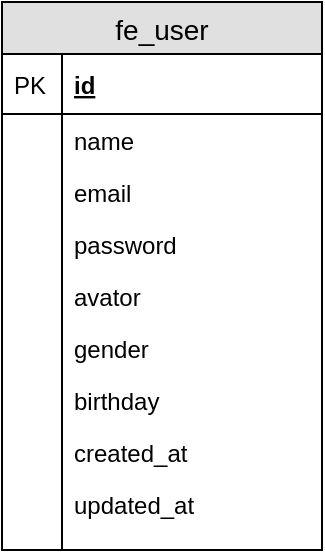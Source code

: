 <mxfile version="12.5.1" type="github">
  <diagram id="NpX0cxgl5t1VBrrAzQDv" name="Page-1">
    <mxGraphModel dx="2066" dy="1131" grid="1" gridSize="10" guides="1" tooltips="1" connect="1" arrows="1" fold="1" page="1" pageScale="1" pageWidth="827" pageHeight="1169" math="0" shadow="0">
      <root>
        <mxCell id="0"/>
        <mxCell id="1" parent="0"/>
        <mxCell id="j4Y0C1MUfTI4aNyCx_LK-1" value="fe_user" style="swimlane;fontStyle=0;childLayout=stackLayout;horizontal=1;startSize=26;fillColor=#e0e0e0;horizontalStack=0;resizeParent=1;resizeParentMax=0;resizeLast=0;collapsible=1;marginBottom=0;swimlaneFillColor=#ffffff;align=center;fontSize=14;" vertex="1" parent="1">
          <mxGeometry x="120" y="120" width="160" height="274" as="geometry"/>
        </mxCell>
        <mxCell id="j4Y0C1MUfTI4aNyCx_LK-2" value="id" style="shape=partialRectangle;top=0;left=0;right=0;bottom=1;align=left;verticalAlign=middle;fillColor=none;spacingLeft=34;spacingRight=4;overflow=hidden;rotatable=0;points=[[0,0.5],[1,0.5]];portConstraint=eastwest;dropTarget=0;fontStyle=5;fontSize=12;" vertex="1" parent="j4Y0C1MUfTI4aNyCx_LK-1">
          <mxGeometry y="26" width="160" height="30" as="geometry"/>
        </mxCell>
        <mxCell id="j4Y0C1MUfTI4aNyCx_LK-3" value="PK" style="shape=partialRectangle;top=0;left=0;bottom=0;fillColor=none;align=left;verticalAlign=middle;spacingLeft=4;spacingRight=4;overflow=hidden;rotatable=0;points=[];portConstraint=eastwest;part=1;fontSize=12;" vertex="1" connectable="0" parent="j4Y0C1MUfTI4aNyCx_LK-2">
          <mxGeometry width="30" height="30" as="geometry"/>
        </mxCell>
        <mxCell id="j4Y0C1MUfTI4aNyCx_LK-4" value="name" style="shape=partialRectangle;top=0;left=0;right=0;bottom=0;align=left;verticalAlign=top;fillColor=none;spacingLeft=34;spacingRight=4;overflow=hidden;rotatable=0;points=[[0,0.5],[1,0.5]];portConstraint=eastwest;dropTarget=0;fontSize=12;" vertex="1" parent="j4Y0C1MUfTI4aNyCx_LK-1">
          <mxGeometry y="56" width="160" height="26" as="geometry"/>
        </mxCell>
        <mxCell id="j4Y0C1MUfTI4aNyCx_LK-5" value="" style="shape=partialRectangle;top=0;left=0;bottom=0;fillColor=none;align=left;verticalAlign=top;spacingLeft=4;spacingRight=4;overflow=hidden;rotatable=0;points=[];portConstraint=eastwest;part=1;fontSize=12;" vertex="1" connectable="0" parent="j4Y0C1MUfTI4aNyCx_LK-4">
          <mxGeometry width="30" height="26" as="geometry"/>
        </mxCell>
        <mxCell id="j4Y0C1MUfTI4aNyCx_LK-6" value="email" style="shape=partialRectangle;top=0;left=0;right=0;bottom=0;align=left;verticalAlign=top;fillColor=none;spacingLeft=34;spacingRight=4;overflow=hidden;rotatable=0;points=[[0,0.5],[1,0.5]];portConstraint=eastwest;dropTarget=0;fontSize=12;" vertex="1" parent="j4Y0C1MUfTI4aNyCx_LK-1">
          <mxGeometry y="82" width="160" height="26" as="geometry"/>
        </mxCell>
        <mxCell id="j4Y0C1MUfTI4aNyCx_LK-7" value="" style="shape=partialRectangle;top=0;left=0;bottom=0;fillColor=none;align=left;verticalAlign=top;spacingLeft=4;spacingRight=4;overflow=hidden;rotatable=0;points=[];portConstraint=eastwest;part=1;fontSize=12;" vertex="1" connectable="0" parent="j4Y0C1MUfTI4aNyCx_LK-6">
          <mxGeometry width="30" height="26" as="geometry"/>
        </mxCell>
        <mxCell id="j4Y0C1MUfTI4aNyCx_LK-12" value="password" style="shape=partialRectangle;top=0;left=0;right=0;bottom=0;align=left;verticalAlign=top;fillColor=none;spacingLeft=34;spacingRight=4;overflow=hidden;rotatable=0;points=[[0,0.5],[1,0.5]];portConstraint=eastwest;dropTarget=0;fontSize=12;" vertex="1" parent="j4Y0C1MUfTI4aNyCx_LK-1">
          <mxGeometry y="108" width="160" height="26" as="geometry"/>
        </mxCell>
        <mxCell id="j4Y0C1MUfTI4aNyCx_LK-13" value="" style="shape=partialRectangle;top=0;left=0;bottom=0;fillColor=none;align=left;verticalAlign=top;spacingLeft=4;spacingRight=4;overflow=hidden;rotatable=0;points=[];portConstraint=eastwest;part=1;fontSize=12;" vertex="1" connectable="0" parent="j4Y0C1MUfTI4aNyCx_LK-12">
          <mxGeometry width="30" height="26" as="geometry"/>
        </mxCell>
        <mxCell id="j4Y0C1MUfTI4aNyCx_LK-14" value="avator" style="shape=partialRectangle;top=0;left=0;right=0;bottom=0;align=left;verticalAlign=top;fillColor=none;spacingLeft=34;spacingRight=4;overflow=hidden;rotatable=0;points=[[0,0.5],[1,0.5]];portConstraint=eastwest;dropTarget=0;fontSize=12;" vertex="1" parent="j4Y0C1MUfTI4aNyCx_LK-1">
          <mxGeometry y="134" width="160" height="26" as="geometry"/>
        </mxCell>
        <mxCell id="j4Y0C1MUfTI4aNyCx_LK-15" value="" style="shape=partialRectangle;top=0;left=0;bottom=0;fillColor=none;align=left;verticalAlign=top;spacingLeft=4;spacingRight=4;overflow=hidden;rotatable=0;points=[];portConstraint=eastwest;part=1;fontSize=12;" vertex="1" connectable="0" parent="j4Y0C1MUfTI4aNyCx_LK-14">
          <mxGeometry width="30" height="26" as="geometry"/>
        </mxCell>
        <mxCell id="j4Y0C1MUfTI4aNyCx_LK-8" value="gender" style="shape=partialRectangle;top=0;left=0;right=0;bottom=0;align=left;verticalAlign=top;fillColor=none;spacingLeft=34;spacingRight=4;overflow=hidden;rotatable=0;points=[[0,0.5],[1,0.5]];portConstraint=eastwest;dropTarget=0;fontSize=12;" vertex="1" parent="j4Y0C1MUfTI4aNyCx_LK-1">
          <mxGeometry y="160" width="160" height="26" as="geometry"/>
        </mxCell>
        <mxCell id="j4Y0C1MUfTI4aNyCx_LK-9" value="" style="shape=partialRectangle;top=0;left=0;bottom=0;fillColor=none;align=left;verticalAlign=top;spacingLeft=4;spacingRight=4;overflow=hidden;rotatable=0;points=[];portConstraint=eastwest;part=1;fontSize=12;" vertex="1" connectable="0" parent="j4Y0C1MUfTI4aNyCx_LK-8">
          <mxGeometry width="30" height="26" as="geometry"/>
        </mxCell>
        <mxCell id="j4Y0C1MUfTI4aNyCx_LK-16" value="birthday" style="shape=partialRectangle;top=0;left=0;right=0;bottom=0;align=left;verticalAlign=top;fillColor=none;spacingLeft=34;spacingRight=4;overflow=hidden;rotatable=0;points=[[0,0.5],[1,0.5]];portConstraint=eastwest;dropTarget=0;fontSize=12;" vertex="1" parent="j4Y0C1MUfTI4aNyCx_LK-1">
          <mxGeometry y="186" width="160" height="26" as="geometry"/>
        </mxCell>
        <mxCell id="j4Y0C1MUfTI4aNyCx_LK-17" value="" style="shape=partialRectangle;top=0;left=0;bottom=0;fillColor=none;align=left;verticalAlign=top;spacingLeft=4;spacingRight=4;overflow=hidden;rotatable=0;points=[];portConstraint=eastwest;part=1;fontSize=12;" vertex="1" connectable="0" parent="j4Y0C1MUfTI4aNyCx_LK-16">
          <mxGeometry width="30" height="26" as="geometry"/>
        </mxCell>
        <mxCell id="j4Y0C1MUfTI4aNyCx_LK-18" value="created_at" style="shape=partialRectangle;top=0;left=0;right=0;bottom=0;align=left;verticalAlign=top;fillColor=none;spacingLeft=34;spacingRight=4;overflow=hidden;rotatable=0;points=[[0,0.5],[1,0.5]];portConstraint=eastwest;dropTarget=0;fontSize=12;" vertex="1" parent="j4Y0C1MUfTI4aNyCx_LK-1">
          <mxGeometry y="212" width="160" height="26" as="geometry"/>
        </mxCell>
        <mxCell id="j4Y0C1MUfTI4aNyCx_LK-19" value="" style="shape=partialRectangle;top=0;left=0;bottom=0;fillColor=none;align=left;verticalAlign=top;spacingLeft=4;spacingRight=4;overflow=hidden;rotatable=0;points=[];portConstraint=eastwest;part=1;fontSize=12;" vertex="1" connectable="0" parent="j4Y0C1MUfTI4aNyCx_LK-18">
          <mxGeometry width="30" height="26" as="geometry"/>
        </mxCell>
        <mxCell id="j4Y0C1MUfTI4aNyCx_LK-22" value="updated_at" style="shape=partialRectangle;top=0;left=0;right=0;bottom=0;align=left;verticalAlign=top;fillColor=none;spacingLeft=34;spacingRight=4;overflow=hidden;rotatable=0;points=[[0,0.5],[1,0.5]];portConstraint=eastwest;dropTarget=0;fontSize=12;" vertex="1" parent="j4Y0C1MUfTI4aNyCx_LK-1">
          <mxGeometry y="238" width="160" height="26" as="geometry"/>
        </mxCell>
        <mxCell id="j4Y0C1MUfTI4aNyCx_LK-23" value="" style="shape=partialRectangle;top=0;left=0;bottom=0;fillColor=none;align=left;verticalAlign=top;spacingLeft=4;spacingRight=4;overflow=hidden;rotatable=0;points=[];portConstraint=eastwest;part=1;fontSize=12;" vertex="1" connectable="0" parent="j4Y0C1MUfTI4aNyCx_LK-22">
          <mxGeometry width="30" height="26" as="geometry"/>
        </mxCell>
        <mxCell id="j4Y0C1MUfTI4aNyCx_LK-10" value="" style="shape=partialRectangle;top=0;left=0;right=0;bottom=0;align=left;verticalAlign=top;fillColor=none;spacingLeft=34;spacingRight=4;overflow=hidden;rotatable=0;points=[[0,0.5],[1,0.5]];portConstraint=eastwest;dropTarget=0;fontSize=12;" vertex="1" parent="j4Y0C1MUfTI4aNyCx_LK-1">
          <mxGeometry y="264" width="160" height="10" as="geometry"/>
        </mxCell>
        <mxCell id="j4Y0C1MUfTI4aNyCx_LK-11" value="" style="shape=partialRectangle;top=0;left=0;bottom=0;fillColor=none;align=left;verticalAlign=top;spacingLeft=4;spacingRight=4;overflow=hidden;rotatable=0;points=[];portConstraint=eastwest;part=1;fontSize=12;" vertex="1" connectable="0" parent="j4Y0C1MUfTI4aNyCx_LK-10">
          <mxGeometry width="30" height="10" as="geometry"/>
        </mxCell>
      </root>
    </mxGraphModel>
  </diagram>
</mxfile>

